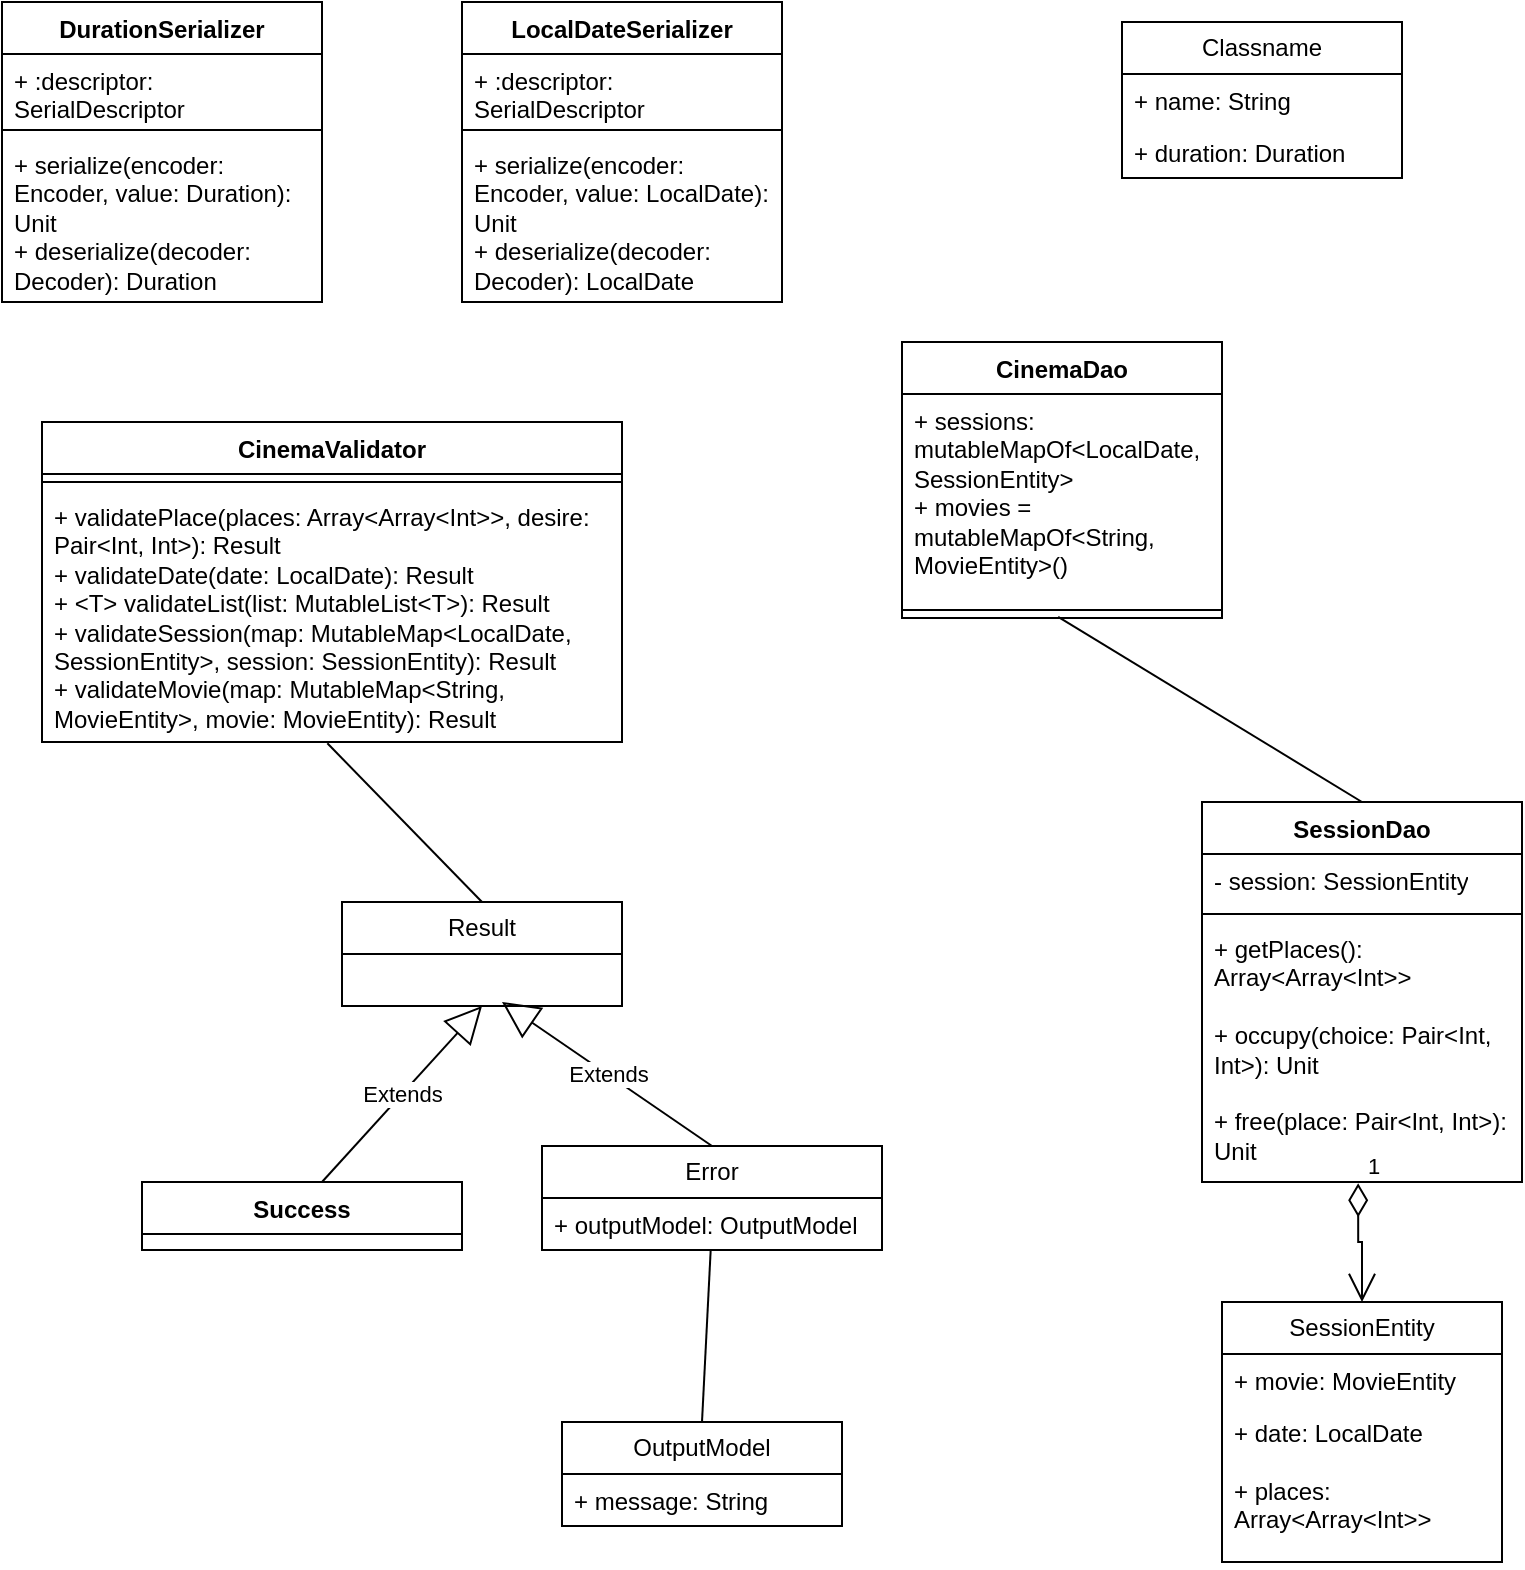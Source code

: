 <mxfile version="22.1.11" type="github">
  <diagram name="Страница — 1" id="4JKyX90rVQVNTKR3Phcn">
    <mxGraphModel dx="1208" dy="895" grid="1" gridSize="10" guides="1" tooltips="1" connect="1" arrows="1" fold="1" page="1" pageScale="1" pageWidth="827" pageHeight="1169" math="0" shadow="0">
      <root>
        <mxCell id="0" />
        <mxCell id="1" parent="0" />
        <mxCell id="JPjQ6prilL8YwAm5NVX7-1" value="SessionEntity" style="swimlane;fontStyle=0;childLayout=stackLayout;horizontal=1;startSize=26;fillColor=none;horizontalStack=0;resizeParent=1;resizeParentMax=0;resizeLast=0;collapsible=1;marginBottom=0;whiteSpace=wrap;html=1;" vertex="1" parent="1">
          <mxGeometry x="650" y="680" width="140" height="130" as="geometry" />
        </mxCell>
        <mxCell id="JPjQ6prilL8YwAm5NVX7-2" value="+ movie: MovieEntity" style="text;strokeColor=none;fillColor=none;align=left;verticalAlign=top;spacingLeft=4;spacingRight=4;overflow=hidden;rotatable=0;points=[[0,0.5],[1,0.5]];portConstraint=eastwest;whiteSpace=wrap;html=1;" vertex="1" parent="JPjQ6prilL8YwAm5NVX7-1">
          <mxGeometry y="26" width="140" height="26" as="geometry" />
        </mxCell>
        <mxCell id="JPjQ6prilL8YwAm5NVX7-3" value="+ date: LocalDate&lt;br&gt;&lt;br&gt;+ places: Array&amp;lt;Array&amp;lt;Int&amp;gt;&amp;gt;" style="text;strokeColor=none;fillColor=none;align=left;verticalAlign=top;spacingLeft=4;spacingRight=4;overflow=hidden;rotatable=0;points=[[0,0.5],[1,0.5]];portConstraint=eastwest;whiteSpace=wrap;html=1;" vertex="1" parent="JPjQ6prilL8YwAm5NVX7-1">
          <mxGeometry y="52" width="140" height="78" as="geometry" />
        </mxCell>
        <mxCell id="JPjQ6prilL8YwAm5NVX7-9" value="Classname" style="swimlane;fontStyle=0;childLayout=stackLayout;horizontal=1;startSize=26;fillColor=none;horizontalStack=0;resizeParent=1;resizeParentMax=0;resizeLast=0;collapsible=1;marginBottom=0;whiteSpace=wrap;html=1;" vertex="1" parent="1">
          <mxGeometry x="600" y="40" width="140" height="78" as="geometry" />
        </mxCell>
        <mxCell id="JPjQ6prilL8YwAm5NVX7-10" value="+ name: String" style="text;strokeColor=none;fillColor=none;align=left;verticalAlign=top;spacingLeft=4;spacingRight=4;overflow=hidden;rotatable=0;points=[[0,0.5],[1,0.5]];portConstraint=eastwest;whiteSpace=wrap;html=1;" vertex="1" parent="JPjQ6prilL8YwAm5NVX7-9">
          <mxGeometry y="26" width="140" height="26" as="geometry" />
        </mxCell>
        <mxCell id="JPjQ6prilL8YwAm5NVX7-11" value="+ duration: Duration" style="text;strokeColor=none;fillColor=none;align=left;verticalAlign=top;spacingLeft=4;spacingRight=4;overflow=hidden;rotatable=0;points=[[0,0.5],[1,0.5]];portConstraint=eastwest;whiteSpace=wrap;html=1;" vertex="1" parent="JPjQ6prilL8YwAm5NVX7-9">
          <mxGeometry y="52" width="140" height="26" as="geometry" />
        </mxCell>
        <mxCell id="JPjQ6prilL8YwAm5NVX7-13" value="LocalDateSerializer" style="swimlane;fontStyle=1;align=center;verticalAlign=top;childLayout=stackLayout;horizontal=1;startSize=26;horizontalStack=0;resizeParent=1;resizeParentMax=0;resizeLast=0;collapsible=1;marginBottom=0;whiteSpace=wrap;html=1;" vertex="1" parent="1">
          <mxGeometry x="270" y="30" width="160" height="150" as="geometry" />
        </mxCell>
        <mxCell id="JPjQ6prilL8YwAm5NVX7-14" value="+ :descriptor: SerialDescriptor" style="text;strokeColor=none;fillColor=none;align=left;verticalAlign=top;spacingLeft=4;spacingRight=4;overflow=hidden;rotatable=0;points=[[0,0.5],[1,0.5]];portConstraint=eastwest;whiteSpace=wrap;html=1;" vertex="1" parent="JPjQ6prilL8YwAm5NVX7-13">
          <mxGeometry y="26" width="160" height="34" as="geometry" />
        </mxCell>
        <mxCell id="JPjQ6prilL8YwAm5NVX7-15" value="" style="line;strokeWidth=1;fillColor=none;align=left;verticalAlign=middle;spacingTop=-1;spacingLeft=3;spacingRight=3;rotatable=0;labelPosition=right;points=[];portConstraint=eastwest;strokeColor=inherit;" vertex="1" parent="JPjQ6prilL8YwAm5NVX7-13">
          <mxGeometry y="60" width="160" height="8" as="geometry" />
        </mxCell>
        <mxCell id="JPjQ6prilL8YwAm5NVX7-16" value="+&amp;nbsp;serialize(encoder: Encoder, value: LocalDate): Unit&lt;br&gt;+&amp;nbsp;deserialize(decoder: Decoder): LocalDate&lt;br&gt;&amp;nbsp;" style="text;strokeColor=none;fillColor=none;align=left;verticalAlign=top;spacingLeft=4;spacingRight=4;overflow=hidden;rotatable=0;points=[[0,0.5],[1,0.5]];portConstraint=eastwest;whiteSpace=wrap;html=1;" vertex="1" parent="JPjQ6prilL8YwAm5NVX7-13">
          <mxGeometry y="68" width="160" height="82" as="geometry" />
        </mxCell>
        <mxCell id="JPjQ6prilL8YwAm5NVX7-17" value="DurationSerializer" style="swimlane;fontStyle=1;align=center;verticalAlign=top;childLayout=stackLayout;horizontal=1;startSize=26;horizontalStack=0;resizeParent=1;resizeParentMax=0;resizeLast=0;collapsible=1;marginBottom=0;whiteSpace=wrap;html=1;" vertex="1" parent="1">
          <mxGeometry x="40" y="30" width="160" height="150" as="geometry" />
        </mxCell>
        <mxCell id="JPjQ6prilL8YwAm5NVX7-18" value="+ :descriptor: SerialDescriptor" style="text;strokeColor=none;fillColor=none;align=left;verticalAlign=top;spacingLeft=4;spacingRight=4;overflow=hidden;rotatable=0;points=[[0,0.5],[1,0.5]];portConstraint=eastwest;whiteSpace=wrap;html=1;" vertex="1" parent="JPjQ6prilL8YwAm5NVX7-17">
          <mxGeometry y="26" width="160" height="34" as="geometry" />
        </mxCell>
        <mxCell id="JPjQ6prilL8YwAm5NVX7-19" value="" style="line;strokeWidth=1;fillColor=none;align=left;verticalAlign=middle;spacingTop=-1;spacingLeft=3;spacingRight=3;rotatable=0;labelPosition=right;points=[];portConstraint=eastwest;strokeColor=inherit;" vertex="1" parent="JPjQ6prilL8YwAm5NVX7-17">
          <mxGeometry y="60" width="160" height="8" as="geometry" />
        </mxCell>
        <mxCell id="JPjQ6prilL8YwAm5NVX7-20" value="+&amp;nbsp;serialize(encoder: Encoder, value: Duration): Unit&lt;br&gt;+&amp;nbsp;deserialize(decoder: Decoder): Duration&lt;br&gt;&amp;nbsp;" style="text;strokeColor=none;fillColor=none;align=left;verticalAlign=top;spacingLeft=4;spacingRight=4;overflow=hidden;rotatable=0;points=[[0,0.5],[1,0.5]];portConstraint=eastwest;whiteSpace=wrap;html=1;" vertex="1" parent="JPjQ6prilL8YwAm5NVX7-17">
          <mxGeometry y="68" width="160" height="82" as="geometry" />
        </mxCell>
        <mxCell id="JPjQ6prilL8YwAm5NVX7-21" value="SessionDao" style="swimlane;fontStyle=1;align=center;verticalAlign=top;childLayout=stackLayout;horizontal=1;startSize=26;horizontalStack=0;resizeParent=1;resizeParentMax=0;resizeLast=0;collapsible=1;marginBottom=0;whiteSpace=wrap;html=1;" vertex="1" parent="1">
          <mxGeometry x="640" y="430" width="160" height="190" as="geometry" />
        </mxCell>
        <mxCell id="JPjQ6prilL8YwAm5NVX7-22" value="-&amp;nbsp;session: SessionEntity" style="text;strokeColor=none;fillColor=none;align=left;verticalAlign=top;spacingLeft=4;spacingRight=4;overflow=hidden;rotatable=0;points=[[0,0.5],[1,0.5]];portConstraint=eastwest;whiteSpace=wrap;html=1;" vertex="1" parent="JPjQ6prilL8YwAm5NVX7-21">
          <mxGeometry y="26" width="160" height="26" as="geometry" />
        </mxCell>
        <mxCell id="JPjQ6prilL8YwAm5NVX7-23" value="" style="line;strokeWidth=1;fillColor=none;align=left;verticalAlign=middle;spacingTop=-1;spacingLeft=3;spacingRight=3;rotatable=0;labelPosition=right;points=[];portConstraint=eastwest;strokeColor=inherit;" vertex="1" parent="JPjQ6prilL8YwAm5NVX7-21">
          <mxGeometry y="52" width="160" height="8" as="geometry" />
        </mxCell>
        <mxCell id="JPjQ6prilL8YwAm5NVX7-24" value="+&amp;nbsp;getPlaces(): Array&amp;lt;Array&amp;lt;Int&amp;gt;&amp;gt;&lt;br&gt;&lt;br&gt;+&amp;nbsp;occupy(choice: Pair&amp;lt;Int, Int&amp;gt;): Unit&lt;br&gt;&lt;br&gt;+&amp;nbsp;free(place: Pair&amp;lt;Int, Int&amp;gt;): Unit" style="text;strokeColor=none;fillColor=none;align=left;verticalAlign=top;spacingLeft=4;spacingRight=4;overflow=hidden;rotatable=0;points=[[0,0.5],[1,0.5]];portConstraint=eastwest;whiteSpace=wrap;html=1;" vertex="1" parent="JPjQ6prilL8YwAm5NVX7-21">
          <mxGeometry y="60" width="160" height="130" as="geometry" />
        </mxCell>
        <mxCell id="JPjQ6prilL8YwAm5NVX7-25" value="1" style="endArrow=open;html=1;endSize=12;startArrow=diamondThin;startSize=14;startFill=0;edgeStyle=orthogonalEdgeStyle;align=left;verticalAlign=bottom;rounded=0;exitX=0.488;exitY=1.005;exitDx=0;exitDy=0;exitPerimeter=0;entryX=0.5;entryY=0;entryDx=0;entryDy=0;" edge="1" parent="1" source="JPjQ6prilL8YwAm5NVX7-24" target="JPjQ6prilL8YwAm5NVX7-1">
          <mxGeometry x="-1" y="3" relative="1" as="geometry">
            <mxPoint x="330" y="530" as="sourcePoint" />
            <mxPoint x="490" y="530" as="targetPoint" />
          </mxGeometry>
        </mxCell>
        <mxCell id="JPjQ6prilL8YwAm5NVX7-26" value="CinemaValidator" style="swimlane;fontStyle=1;align=center;verticalAlign=top;childLayout=stackLayout;horizontal=1;startSize=26;horizontalStack=0;resizeParent=1;resizeParentMax=0;resizeLast=0;collapsible=1;marginBottom=0;whiteSpace=wrap;html=1;" vertex="1" parent="1">
          <mxGeometry x="60" y="240" width="290" height="160" as="geometry" />
        </mxCell>
        <mxCell id="JPjQ6prilL8YwAm5NVX7-28" value="" style="line;strokeWidth=1;fillColor=none;align=left;verticalAlign=middle;spacingTop=-1;spacingLeft=3;spacingRight=3;rotatable=0;labelPosition=right;points=[];portConstraint=eastwest;strokeColor=inherit;" vertex="1" parent="JPjQ6prilL8YwAm5NVX7-26">
          <mxGeometry y="26" width="290" height="8" as="geometry" />
        </mxCell>
        <mxCell id="JPjQ6prilL8YwAm5NVX7-29" value="+&amp;nbsp;validatePlace(places: Array&amp;lt;Array&amp;lt;Int&amp;gt;&amp;gt;, desire: Pair&amp;lt;Int, Int&amp;gt;): Result&lt;br&gt;+ validateDate(date: LocalDate): Result&lt;br&gt;+&amp;nbsp;&amp;lt;T&amp;gt; validateList(list: MutableList&amp;lt;T&amp;gt;): Result&lt;br&gt;+&amp;nbsp;validateSession(map: MutableMap&amp;lt;LocalDate, SessionEntity&amp;gt;, session: SessionEntity): Result&lt;br&gt;+&amp;nbsp;validateMovie(map: MutableMap&amp;lt;String, MovieEntity&amp;gt;, movie: MovieEntity): Result" style="text;strokeColor=none;fillColor=none;align=left;verticalAlign=top;spacingLeft=4;spacingRight=4;overflow=hidden;rotatable=0;points=[[0,0.5],[1,0.5]];portConstraint=eastwest;whiteSpace=wrap;html=1;" vertex="1" parent="JPjQ6prilL8YwAm5NVX7-26">
          <mxGeometry y="34" width="290" height="126" as="geometry" />
        </mxCell>
        <mxCell id="JPjQ6prilL8YwAm5NVX7-30" value="OutputModel" style="swimlane;fontStyle=0;childLayout=stackLayout;horizontal=1;startSize=26;fillColor=none;horizontalStack=0;resizeParent=1;resizeParentMax=0;resizeLast=0;collapsible=1;marginBottom=0;whiteSpace=wrap;html=1;" vertex="1" parent="1">
          <mxGeometry x="320" y="740" width="140" height="52" as="geometry" />
        </mxCell>
        <mxCell id="JPjQ6prilL8YwAm5NVX7-31" value="+ message: String" style="text;strokeColor=none;fillColor=none;align=left;verticalAlign=top;spacingLeft=4;spacingRight=4;overflow=hidden;rotatable=0;points=[[0,0.5],[1,0.5]];portConstraint=eastwest;whiteSpace=wrap;html=1;" vertex="1" parent="JPjQ6prilL8YwAm5NVX7-30">
          <mxGeometry y="26" width="140" height="26" as="geometry" />
        </mxCell>
        <mxCell id="JPjQ6prilL8YwAm5NVX7-34" value="Result" style="swimlane;fontStyle=0;childLayout=stackLayout;horizontal=1;startSize=26;fillColor=none;horizontalStack=0;resizeParent=1;resizeParentMax=0;resizeLast=0;collapsible=1;marginBottom=0;whiteSpace=wrap;html=1;" vertex="1" parent="1">
          <mxGeometry x="210" y="480" width="140" height="52" as="geometry" />
        </mxCell>
        <mxCell id="JPjQ6prilL8YwAm5NVX7-38" value="Extends" style="endArrow=block;endSize=16;endFill=0;html=1;rounded=0;entryX=0.5;entryY=1;entryDx=0;entryDy=0;" edge="1" parent="1" target="JPjQ6prilL8YwAm5NVX7-34">
          <mxGeometry width="160" relative="1" as="geometry">
            <mxPoint x="200" y="620" as="sourcePoint" />
            <mxPoint x="370" y="410" as="targetPoint" />
          </mxGeometry>
        </mxCell>
        <mxCell id="JPjQ6prilL8YwAm5NVX7-39" value="Success" style="swimlane;fontStyle=1;align=center;verticalAlign=top;childLayout=stackLayout;horizontal=1;startSize=26;horizontalStack=0;resizeParent=1;resizeParentMax=0;resizeLast=0;collapsible=1;marginBottom=0;whiteSpace=wrap;html=1;" vertex="1" parent="1">
          <mxGeometry x="110" y="620" width="160" height="34" as="geometry" />
        </mxCell>
        <mxCell id="JPjQ6prilL8YwAm5NVX7-43" value="Error" style="swimlane;fontStyle=0;childLayout=stackLayout;horizontal=1;startSize=26;fillColor=none;horizontalStack=0;resizeParent=1;resizeParentMax=0;resizeLast=0;collapsible=1;marginBottom=0;whiteSpace=wrap;html=1;" vertex="1" parent="1">
          <mxGeometry x="310" y="602" width="170" height="52" as="geometry" />
        </mxCell>
        <mxCell id="JPjQ6prilL8YwAm5NVX7-44" value="+ outputModel: OutputModel" style="text;strokeColor=none;fillColor=none;align=left;verticalAlign=top;spacingLeft=4;spacingRight=4;overflow=hidden;rotatable=0;points=[[0,0.5],[1,0.5]];portConstraint=eastwest;whiteSpace=wrap;html=1;" vertex="1" parent="JPjQ6prilL8YwAm5NVX7-43">
          <mxGeometry y="26" width="170" height="26" as="geometry" />
        </mxCell>
        <mxCell id="JPjQ6prilL8YwAm5NVX7-49" value="" style="endArrow=none;html=1;rounded=0;entryX=0.5;entryY=0;entryDx=0;entryDy=0;" edge="1" parent="1" source="JPjQ6prilL8YwAm5NVX7-44" target="JPjQ6prilL8YwAm5NVX7-30">
          <mxGeometry width="50" height="50" relative="1" as="geometry">
            <mxPoint x="270" y="540" as="sourcePoint" />
            <mxPoint x="320" y="490" as="targetPoint" />
          </mxGeometry>
        </mxCell>
        <mxCell id="JPjQ6prilL8YwAm5NVX7-50" value="" style="endArrow=none;html=1;rounded=0;exitX=0.5;exitY=0;exitDx=0;exitDy=0;entryX=0.492;entryY=1.005;entryDx=0;entryDy=0;entryPerimeter=0;" edge="1" parent="1" source="JPjQ6prilL8YwAm5NVX7-34" target="JPjQ6prilL8YwAm5NVX7-29">
          <mxGeometry width="50" height="50" relative="1" as="geometry">
            <mxPoint x="390" y="480" as="sourcePoint" />
            <mxPoint x="440" y="430" as="targetPoint" />
          </mxGeometry>
        </mxCell>
        <mxCell id="JPjQ6prilL8YwAm5NVX7-51" value="Extends" style="endArrow=block;endSize=16;endFill=0;html=1;rounded=0;exitX=0.5;exitY=0;exitDx=0;exitDy=0;" edge="1" parent="1" source="JPjQ6prilL8YwAm5NVX7-43">
          <mxGeometry width="160" relative="1" as="geometry">
            <mxPoint x="330" y="450" as="sourcePoint" />
            <mxPoint x="290" y="530" as="targetPoint" />
          </mxGeometry>
        </mxCell>
        <mxCell id="JPjQ6prilL8YwAm5NVX7-52" value="CinemaDao" style="swimlane;fontStyle=1;align=center;verticalAlign=top;childLayout=stackLayout;horizontal=1;startSize=26;horizontalStack=0;resizeParent=1;resizeParentMax=0;resizeLast=0;collapsible=1;marginBottom=0;whiteSpace=wrap;html=1;" vertex="1" parent="1">
          <mxGeometry x="490" y="200" width="160" height="138" as="geometry" />
        </mxCell>
        <mxCell id="JPjQ6prilL8YwAm5NVX7-53" value="+ sessions: mutableMapOf&amp;lt;LocalDate, SessionEntity&amp;gt;&lt;br&gt;+&amp;nbsp;movies = mutableMapOf&amp;lt;String, MovieEntity&amp;gt;()" style="text;strokeColor=none;fillColor=none;align=left;verticalAlign=top;spacingLeft=4;spacingRight=4;overflow=hidden;rotatable=0;points=[[0,0.5],[1,0.5]];portConstraint=eastwest;whiteSpace=wrap;html=1;" vertex="1" parent="JPjQ6prilL8YwAm5NVX7-52">
          <mxGeometry y="26" width="160" height="104" as="geometry" />
        </mxCell>
        <mxCell id="JPjQ6prilL8YwAm5NVX7-54" value="" style="line;strokeWidth=1;fillColor=none;align=left;verticalAlign=middle;spacingTop=-1;spacingLeft=3;spacingRight=3;rotatable=0;labelPosition=right;points=[];portConstraint=eastwest;strokeColor=inherit;" vertex="1" parent="JPjQ6prilL8YwAm5NVX7-52">
          <mxGeometry y="130" width="160" height="8" as="geometry" />
        </mxCell>
        <mxCell id="JPjQ6prilL8YwAm5NVX7-56" value="" style="endArrow=none;html=1;rounded=0;entryX=0.488;entryY=0.931;entryDx=0;entryDy=0;entryPerimeter=0;exitX=0.5;exitY=0;exitDx=0;exitDy=0;" edge="1" parent="1" source="JPjQ6prilL8YwAm5NVX7-21" target="JPjQ6prilL8YwAm5NVX7-54">
          <mxGeometry width="50" height="50" relative="1" as="geometry">
            <mxPoint x="310" y="410" as="sourcePoint" />
            <mxPoint x="360" y="360" as="targetPoint" />
          </mxGeometry>
        </mxCell>
      </root>
    </mxGraphModel>
  </diagram>
</mxfile>
